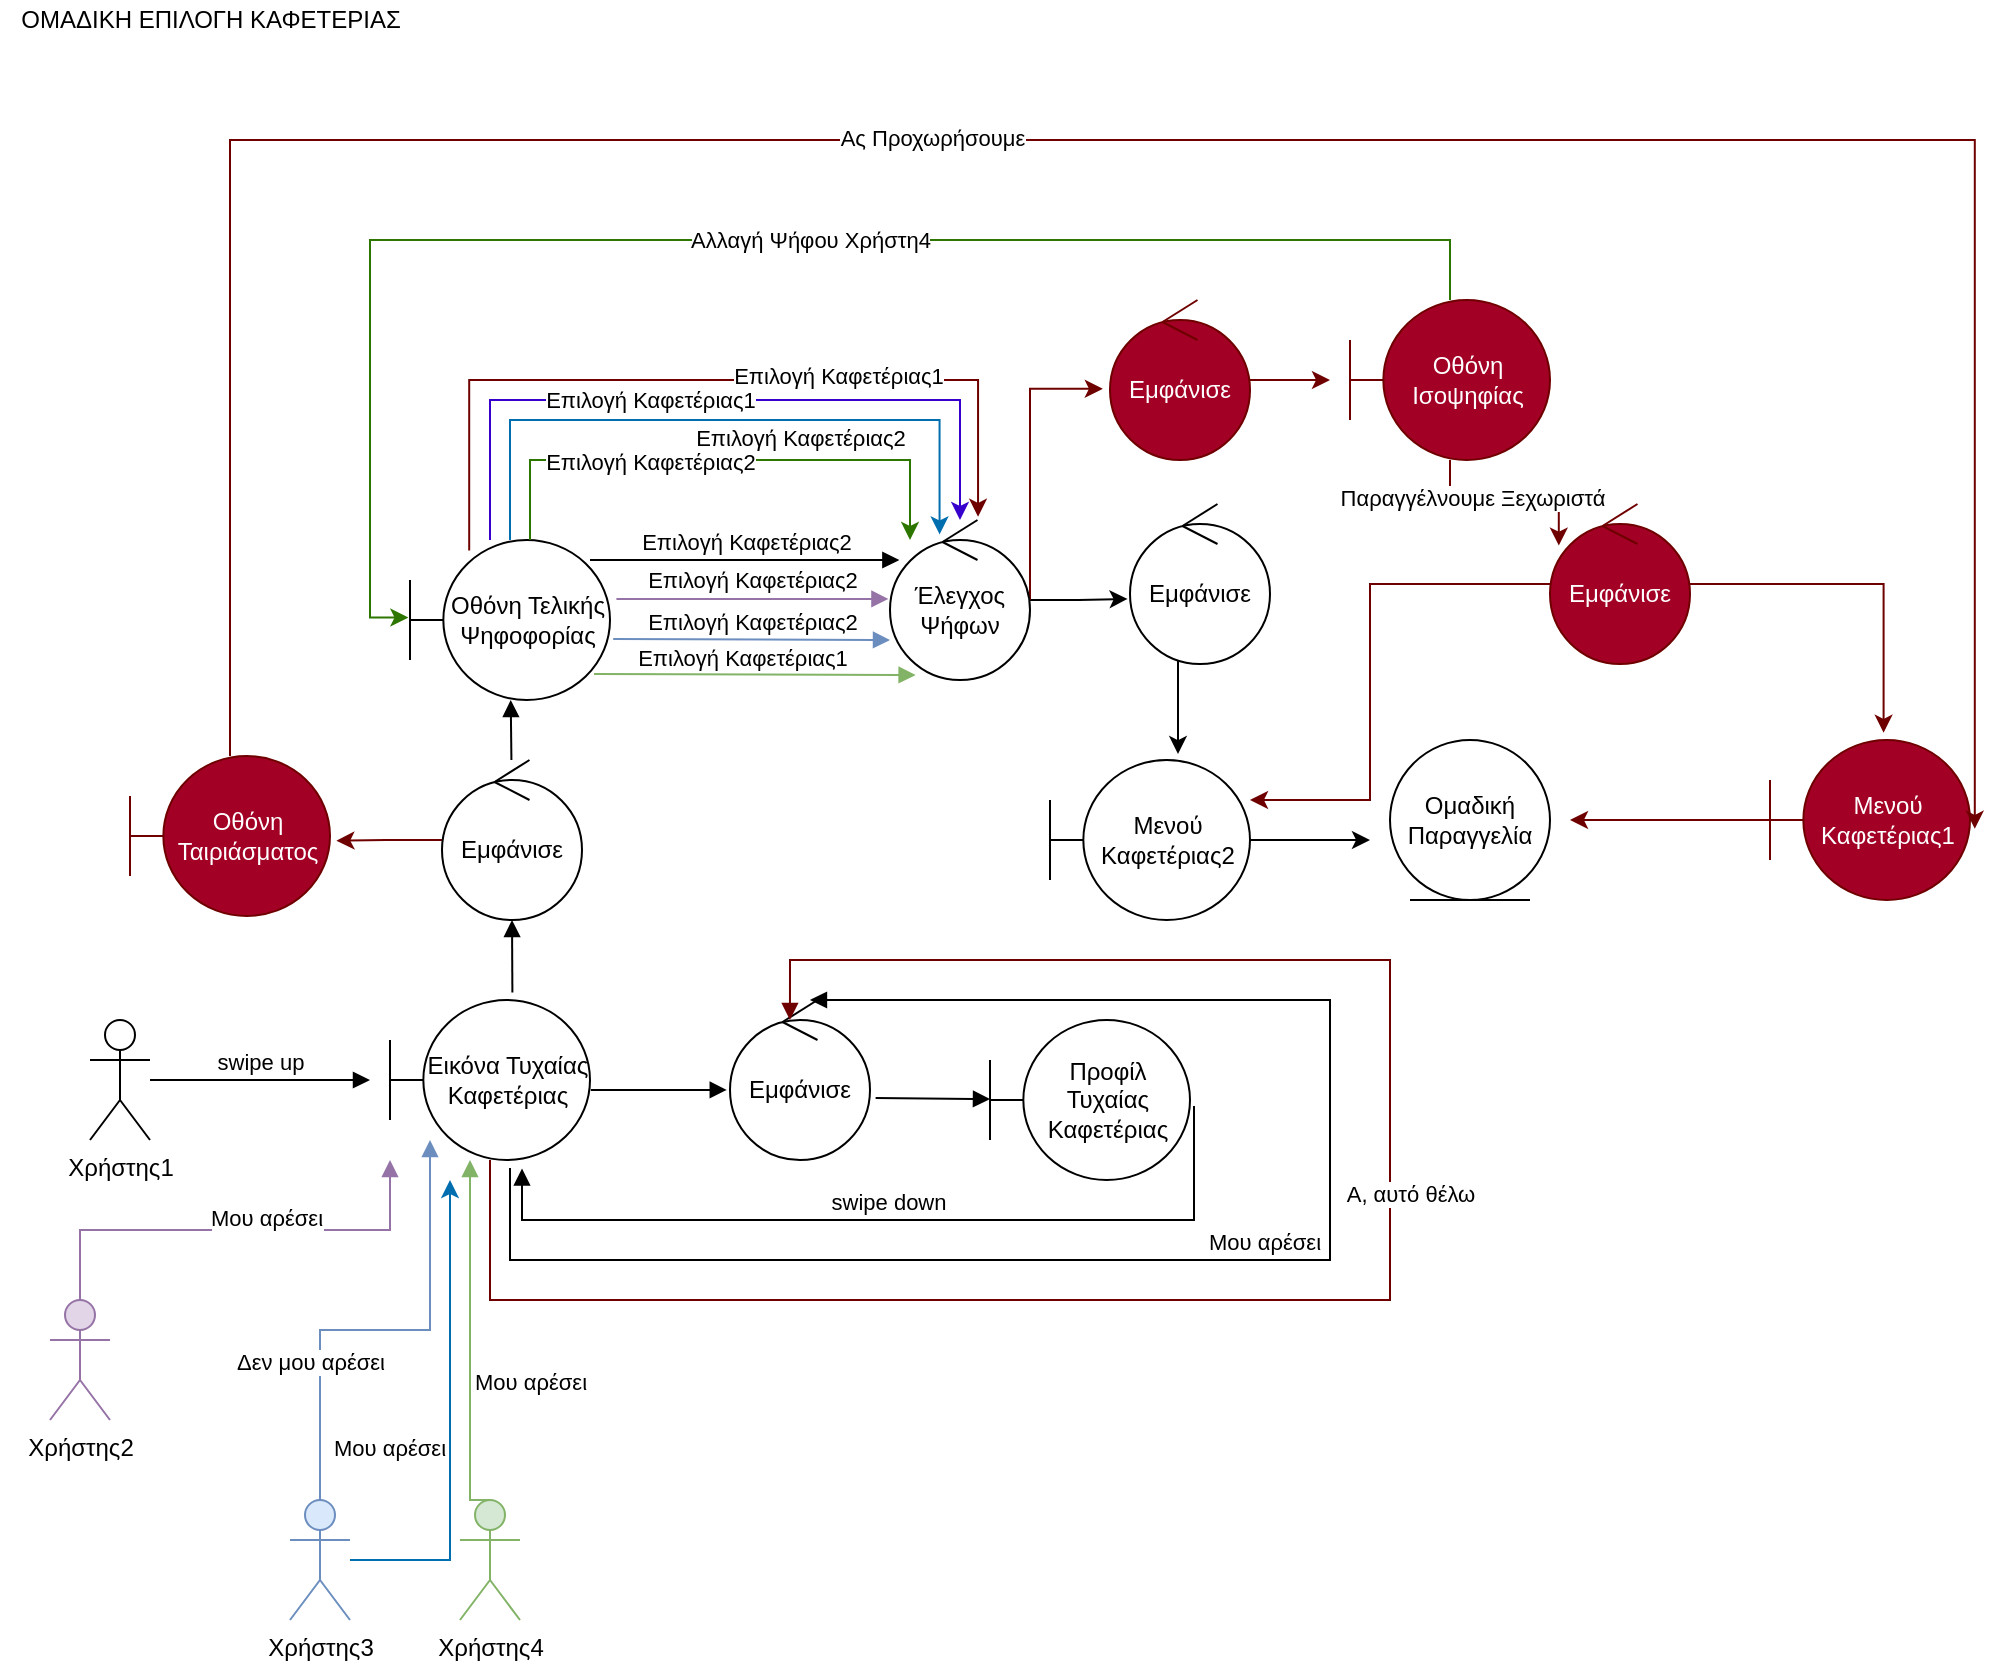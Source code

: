 <mxfile version="17.4.6" type="device"><diagram id="sohEPzr7x0A--G94VipT" name="Page-1"><mxGraphModel dx="1038" dy="1748" grid="1" gridSize="10" guides="1" tooltips="1" connect="1" arrows="1" fold="1" page="1" pageScale="1" pageWidth="827" pageHeight="1169" math="0" shadow="0"><root><mxCell id="0"/><mxCell id="1" parent="0"/><mxCell id="S0InMNupH9x94E-Wmlqe-1" value="ΟΜΑΔΙΚΗ ΕΠΙΛΟΓΗ ΚΑΦΕΤΕΡΙΑΣ" style="text;html=1;align=center;verticalAlign=middle;resizable=0;points=[];autosize=1;strokeColor=none;fillColor=none;" parent="1" vertex="1"><mxGeometry x="25" y="-190" width="210" height="20" as="geometry"/></mxCell><mxCell id="S0InMNupH9x94E-Wmlqe-2" value="Χρήστης1" style="shape=umlActor;verticalLabelPosition=bottom;verticalAlign=top;html=1;outlineConnect=0;" parent="1" vertex="1"><mxGeometry x="70" y="320" width="30" height="60" as="geometry"/></mxCell><mxCell id="S0InMNupH9x94E-Wmlqe-3" value="swipe up" style="html=1;verticalAlign=bottom;endArrow=block;rounded=0;" parent="1" source="S0InMNupH9x94E-Wmlqe-2" edge="1"><mxGeometry width="80" relative="1" as="geometry"><mxPoint x="370" y="500" as="sourcePoint"/><mxPoint x="210" y="350" as="targetPoint"/></mxGeometry></mxCell><mxCell id="S0InMNupH9x94E-Wmlqe-4" value="Εικόνα Τυχαίας Καφετέριας" style="shape=umlBoundary;whiteSpace=wrap;html=1;" parent="1" vertex="1"><mxGeometry x="220" y="310" width="100" height="80" as="geometry"/></mxCell><mxCell id="S0InMNupH9x94E-Wmlqe-5" value="Εμφάνισε" style="ellipse;shape=umlControl;whiteSpace=wrap;html=1;" parent="1" vertex="1"><mxGeometry x="390" y="310" width="70" height="80" as="geometry"/></mxCell><mxCell id="S0InMNupH9x94E-Wmlqe-6" value="" style="html=1;verticalAlign=bottom;endArrow=block;rounded=0;exitX=1.004;exitY=0.562;exitDx=0;exitDy=0;exitPerimeter=0;entryX=-0.023;entryY=0.562;entryDx=0;entryDy=0;entryPerimeter=0;" parent="1" source="S0InMNupH9x94E-Wmlqe-4" target="S0InMNupH9x94E-Wmlqe-5" edge="1"><mxGeometry width="80" relative="1" as="geometry"><mxPoint x="370" y="500" as="sourcePoint"/><mxPoint x="450" y="500" as="targetPoint"/></mxGeometry></mxCell><mxCell id="S0InMNupH9x94E-Wmlqe-9" value="Προφίλ Τυχαίας Καφετέριας" style="shape=umlBoundary;whiteSpace=wrap;html=1;" parent="1" vertex="1"><mxGeometry x="520" y="320" width="100" height="80" as="geometry"/></mxCell><mxCell id="S0InMNupH9x94E-Wmlqe-10" value="" style="html=1;verticalAlign=bottom;endArrow=block;rounded=0;exitX=1.04;exitY=0.613;exitDx=0;exitDy=0;exitPerimeter=0;" parent="1" source="S0InMNupH9x94E-Wmlqe-5" target="S0InMNupH9x94E-Wmlqe-9" edge="1"><mxGeometry width="80" relative="1" as="geometry"><mxPoint x="330.4" y="364.96" as="sourcePoint"/><mxPoint x="398.39" y="364.96" as="targetPoint"/></mxGeometry></mxCell><mxCell id="S0InMNupH9x94E-Wmlqe-11" value="swipe down" style="html=1;verticalAlign=bottom;endArrow=block;rounded=0;exitX=1.02;exitY=0.538;exitDx=0;exitDy=0;exitPerimeter=0;entryX=0.66;entryY=1.053;entryDx=0;entryDy=0;entryPerimeter=0;edgeStyle=orthogonalEdgeStyle;" parent="1" source="S0InMNupH9x94E-Wmlqe-9" target="S0InMNupH9x94E-Wmlqe-4" edge="1"><mxGeometry width="80" relative="1" as="geometry"><mxPoint x="370" y="490" as="sourcePoint"/><mxPoint x="450" y="490" as="targetPoint"/><Array as="points"><mxPoint x="622" y="420"/><mxPoint x="286" y="420"/></Array></mxGeometry></mxCell><mxCell id="S0InMNupH9x94E-Wmlqe-12" value="Μου αρέσει" style="html=1;verticalAlign=bottom;endArrow=block;rounded=0;edgeStyle=orthogonalEdgeStyle;entryX=0.571;entryY=0;entryDx=0;entryDy=0;entryPerimeter=0;" parent="1" target="S0InMNupH9x94E-Wmlqe-5" edge="1"><mxGeometry width="80" relative="1" as="geometry"><mxPoint x="280" y="394" as="sourcePoint"/><mxPoint x="680" y="320" as="targetPoint"/><Array as="points"><mxPoint x="280" y="394"/><mxPoint x="280" y="440"/><mxPoint x="690" y="440"/><mxPoint x="690" y="310"/></Array></mxGeometry></mxCell><mxCell id="S0InMNupH9x94E-Wmlqe-14" value="Χρήστης2" style="shape=umlActor;verticalLabelPosition=bottom;verticalAlign=top;html=1;fillColor=#e1d5e7;strokeColor=#9673a6;" parent="1" vertex="1"><mxGeometry x="50" y="460" width="30" height="60" as="geometry"/></mxCell><mxCell id="S0InMNupH9x94E-Wmlqe-64" style="edgeStyle=orthogonalEdgeStyle;rounded=0;orthogonalLoop=1;jettySize=auto;html=1;fillColor=#1ba1e2;strokeColor=#006EAF;" parent="1" source="S0InMNupH9x94E-Wmlqe-16" edge="1"><mxGeometry relative="1" as="geometry"><mxPoint x="250" y="400" as="targetPoint"/><Array as="points"><mxPoint x="250" y="590"/></Array></mxGeometry></mxCell><mxCell id="S0InMNupH9x94E-Wmlqe-16" value="Χρήστης3" style="shape=umlActor;verticalLabelPosition=bottom;verticalAlign=top;html=1;fillColor=#dae8fc;strokeColor=#6c8ebf;" parent="1" vertex="1"><mxGeometry x="170" y="560" width="30" height="60" as="geometry"/></mxCell><mxCell id="S0InMNupH9x94E-Wmlqe-17" value="Χρήστης4" style="shape=umlActor;verticalLabelPosition=bottom;verticalAlign=top;html=1;fillColor=#d5e8d4;strokeColor=#82b366;" parent="1" vertex="1"><mxGeometry x="255" y="560" width="30" height="60" as="geometry"/></mxCell><mxCell id="S0InMNupH9x94E-Wmlqe-18" value="Μου αρέσει" style="html=1;verticalAlign=bottom;endArrow=block;rounded=0;exitX=0.5;exitY=0;exitDx=0;exitDy=0;exitPerimeter=0;fillColor=#e1d5e7;strokeColor=#9673a6;edgeStyle=orthogonalEdgeStyle;" parent="1" source="S0InMNupH9x94E-Wmlqe-14" target="S0InMNupH9x94E-Wmlqe-4" edge="1"><mxGeometry x="0.136" y="-3" width="80" relative="1" as="geometry"><mxPoint x="370" y="480" as="sourcePoint"/><mxPoint x="450" y="480" as="targetPoint"/><Array as="points"><mxPoint x="65" y="425"/><mxPoint x="220" y="425"/></Array><mxPoint as="offset"/></mxGeometry></mxCell><mxCell id="S0InMNupH9x94E-Wmlqe-19" value="Δεν μου αρέσει" style="html=1;verticalAlign=bottom;endArrow=block;rounded=0;exitX=0.5;exitY=0;exitDx=0;exitDy=0;exitPerimeter=0;fillColor=#dae8fc;strokeColor=#6c8ebf;edgeStyle=orthogonalEdgeStyle;" parent="1" source="S0InMNupH9x94E-Wmlqe-16" edge="1"><mxGeometry x="-0.489" y="5" width="80" relative="1" as="geometry"><mxPoint x="370" y="480" as="sourcePoint"/><mxPoint x="240" y="380" as="targetPoint"/><Array as="points"><mxPoint x="185" y="475"/><mxPoint x="240" y="475"/></Array><mxPoint as="offset"/></mxGeometry></mxCell><mxCell id="S0InMNupH9x94E-Wmlqe-20" value="Μου αρέσει" style="html=1;verticalAlign=bottom;endArrow=block;rounded=0;exitX=0.5;exitY=0;exitDx=0;exitDy=0;exitPerimeter=0;fillColor=#d5e8d4;strokeColor=#82b366;edgeStyle=orthogonalEdgeStyle;" parent="1" source="S0InMNupH9x94E-Wmlqe-17" target="S0InMNupH9x94E-Wmlqe-4" edge="1"><mxGeometry x="-0.333" y="-30" width="80" relative="1" as="geometry"><mxPoint x="370" y="480" as="sourcePoint"/><mxPoint x="450" y="480" as="targetPoint"/><Array as="points"><mxPoint x="260" y="560"/></Array><mxPoint as="offset"/></mxGeometry></mxCell><mxCell id="S0InMNupH9x94E-Wmlqe-41" style="edgeStyle=elbowEdgeStyle;rounded=0;orthogonalLoop=1;jettySize=auto;html=1;entryX=0.629;entryY=-0.02;entryDx=0;entryDy=0;entryPerimeter=0;fillColor=#a20025;strokeColor=#6F0000;exitX=0.296;exitY=0.065;exitDx=0;exitDy=0;exitPerimeter=0;" parent="1" source="S0InMNupH9x94E-Wmlqe-21" target="S0InMNupH9x94E-Wmlqe-25" edge="1"><mxGeometry relative="1" as="geometry"><mxPoint x="480" y="-50" as="targetPoint"/><Array as="points"><mxPoint x="260"/></Array></mxGeometry></mxCell><mxCell id="S0InMNupH9x94E-Wmlqe-42" value="Επιλογή Καφετέριας1" style="edgeLabel;html=1;align=center;verticalAlign=middle;resizable=0;points=[];" parent="S0InMNupH9x94E-Wmlqe-41" vertex="1" connectable="0"><mxGeometry x="0.84" y="2" relative="1" as="geometry"><mxPoint x="-72" y="-38" as="offset"/></mxGeometry></mxCell><mxCell id="S0InMNupH9x94E-Wmlqe-21" value="Οθόνη Τελικής Ψηφοφορίας" style="shape=umlBoundary;whiteSpace=wrap;html=1;" parent="1" vertex="1"><mxGeometry x="230" y="80" width="100" height="80" as="geometry"/></mxCell><mxCell id="S0InMNupH9x94E-Wmlqe-67" style="edgeStyle=orthogonalEdgeStyle;rounded=0;orthogonalLoop=1;jettySize=auto;html=1;entryX=1.032;entryY=0.53;entryDx=0;entryDy=0;entryPerimeter=0;fillColor=#a20025;strokeColor=#6F0000;" parent="1" source="S0InMNupH9x94E-Wmlqe-22" target="S0InMNupH9x94E-Wmlqe-66" edge="1"><mxGeometry relative="1" as="geometry"/></mxCell><mxCell id="S0InMNupH9x94E-Wmlqe-22" value="Εμφάνισε" style="ellipse;shape=umlControl;whiteSpace=wrap;html=1;" parent="1" vertex="1"><mxGeometry x="246" y="190" width="70" height="80" as="geometry"/></mxCell><mxCell id="S0InMNupH9x94E-Wmlqe-23" value="" style="html=1;verticalAlign=bottom;endArrow=block;rounded=0;exitX=0.612;exitY=-0.047;exitDx=0;exitDy=0;exitPerimeter=0;" parent="1" source="S0InMNupH9x94E-Wmlqe-4" target="S0InMNupH9x94E-Wmlqe-22" edge="1"><mxGeometry width="80" relative="1" as="geometry"><mxPoint x="370" y="280" as="sourcePoint"/><mxPoint x="450" y="280" as="targetPoint"/></mxGeometry></mxCell><mxCell id="S0InMNupH9x94E-Wmlqe-24" value="" style="html=1;verticalAlign=bottom;endArrow=block;rounded=0;" parent="1" source="S0InMNupH9x94E-Wmlqe-22" target="S0InMNupH9x94E-Wmlqe-21" edge="1"><mxGeometry width="80" relative="1" as="geometry"><mxPoint x="280" y="180" as="sourcePoint"/><mxPoint x="450" y="280" as="targetPoint"/></mxGeometry></mxCell><mxCell id="S0InMNupH9x94E-Wmlqe-34" style="edgeStyle=elbowEdgeStyle;rounded=0;orthogonalLoop=1;jettySize=auto;html=1;entryX=-0.017;entryY=0.593;entryDx=0;entryDy=0;entryPerimeter=0;" parent="1" source="S0InMNupH9x94E-Wmlqe-25" target="S0InMNupH9x94E-Wmlqe-33" edge="1"><mxGeometry relative="1" as="geometry"/></mxCell><mxCell id="S0InMNupH9x94E-Wmlqe-50" style="edgeStyle=orthogonalEdgeStyle;rounded=0;orthogonalLoop=1;jettySize=auto;html=1;entryX=-0.051;entryY=0.555;entryDx=0;entryDy=0;entryPerimeter=0;fillColor=#a20025;strokeColor=#6F0000;" parent="1" source="S0InMNupH9x94E-Wmlqe-25" target="S0InMNupH9x94E-Wmlqe-49" edge="1"><mxGeometry relative="1" as="geometry"><Array as="points"><mxPoint x="540" y="4"/></Array></mxGeometry></mxCell><mxCell id="S0InMNupH9x94E-Wmlqe-25" value="Έλεγχος Ψήφων" style="ellipse;shape=umlControl;whiteSpace=wrap;html=1;" parent="1" vertex="1"><mxGeometry x="470" y="70" width="70" height="80" as="geometry"/></mxCell><mxCell id="S0InMNupH9x94E-Wmlqe-29" value="Επιλογή Καφετέριας2" style="html=1;verticalAlign=bottom;endArrow=block;rounded=0;entryX=0;entryY=0.75;entryDx=0;entryDy=0;entryPerimeter=0;fillColor=#dae8fc;strokeColor=#6c8ebf;exitX=1.016;exitY=0.618;exitDx=0;exitDy=0;exitPerimeter=0;" parent="1" source="S0InMNupH9x94E-Wmlqe-21" target="S0InMNupH9x94E-Wmlqe-25" edge="1"><mxGeometry width="80" relative="1" as="geometry"><mxPoint x="340" y="130" as="sourcePoint"/><mxPoint x="450" y="280" as="targetPoint"/></mxGeometry></mxCell><mxCell id="S0InMNupH9x94E-Wmlqe-30" value="Επιλογή Καφετέριας2" style="html=1;verticalAlign=bottom;endArrow=block;rounded=0;entryX=-0.011;entryY=0.493;entryDx=0;entryDy=0;entryPerimeter=0;fillColor=#e1d5e7;strokeColor=#9673a6;exitX=1.032;exitY=0.368;exitDx=0;exitDy=0;exitPerimeter=0;" parent="1" source="S0InMNupH9x94E-Wmlqe-21" target="S0InMNupH9x94E-Wmlqe-25" edge="1"><mxGeometry width="80" relative="1" as="geometry"><mxPoint x="340" y="109.5" as="sourcePoint"/><mxPoint x="460" y="109.5" as="targetPoint"/></mxGeometry></mxCell><mxCell id="S0InMNupH9x94E-Wmlqe-31" value="Επιλογή Καφετέριας2" style="html=1;verticalAlign=bottom;endArrow=block;rounded=0;edgeStyle=elbowEdgeStyle;" parent="1" target="S0InMNupH9x94E-Wmlqe-25" edge="1"><mxGeometry width="80" relative="1" as="geometry"><mxPoint x="320" y="90" as="sourcePoint"/><mxPoint x="440" y="90" as="targetPoint"/><Array as="points"><mxPoint x="450" y="90"/></Array></mxGeometry></mxCell><mxCell id="S0InMNupH9x94E-Wmlqe-32" value="Επιλογή Καφετέριας1" style="html=1;verticalAlign=bottom;endArrow=block;rounded=0;fillColor=#d5e8d4;strokeColor=#82b366;edgeStyle=elbowEdgeStyle;elbow=vertical;exitX=0.92;exitY=0.838;exitDx=0;exitDy=0;exitPerimeter=0;entryX=0.183;entryY=0.973;entryDx=0;entryDy=0;entryPerimeter=0;" parent="1" source="S0InMNupH9x94E-Wmlqe-21" target="S0InMNupH9x94E-Wmlqe-25" edge="1"><mxGeometry x="-0.081" width="80" relative="1" as="geometry"><mxPoint x="330" y="149" as="sourcePoint"/><mxPoint x="490" y="147" as="targetPoint"/><mxPoint as="offset"/></mxGeometry></mxCell><mxCell id="S0InMNupH9x94E-Wmlqe-37" style="edgeStyle=elbowEdgeStyle;rounded=0;orthogonalLoop=1;jettySize=auto;html=1;entryX=0.64;entryY=-0.037;entryDx=0;entryDy=0;entryPerimeter=0;" parent="1" source="S0InMNupH9x94E-Wmlqe-33" target="S0InMNupH9x94E-Wmlqe-36" edge="1"><mxGeometry relative="1" as="geometry"/></mxCell><mxCell id="S0InMNupH9x94E-Wmlqe-33" value="Εμφάνισε" style="ellipse;shape=umlControl;whiteSpace=wrap;html=1;" parent="1" vertex="1"><mxGeometry x="590" y="62" width="70" height="80" as="geometry"/></mxCell><mxCell id="S0InMNupH9x94E-Wmlqe-39" style="edgeStyle=elbowEdgeStyle;rounded=0;orthogonalLoop=1;jettySize=auto;html=1;" parent="1" source="S0InMNupH9x94E-Wmlqe-36" edge="1"><mxGeometry relative="1" as="geometry"><mxPoint x="710" y="230" as="targetPoint"/></mxGeometry></mxCell><mxCell id="S0InMNupH9x94E-Wmlqe-36" value="Μενού Καφετέριας2" style="shape=umlBoundary;whiteSpace=wrap;html=1;" parent="1" vertex="1"><mxGeometry x="550" y="190" width="100" height="80" as="geometry"/></mxCell><mxCell id="S0InMNupH9x94E-Wmlqe-38" value="Ομαδική Παραγγελία" style="ellipse;shape=umlEntity;whiteSpace=wrap;html=1;" parent="1" vertex="1"><mxGeometry x="720" y="180" width="80" height="80" as="geometry"/></mxCell><mxCell id="S0InMNupH9x94E-Wmlqe-40" value="A, αυτό θέλω" style="html=1;verticalAlign=bottom;endArrow=block;rounded=0;edgeStyle=orthogonalEdgeStyle;entryX=0.571;entryY=0;entryDx=0;entryDy=0;entryPerimeter=0;fillColor=#a20025;strokeColor=#6F0000;exitX=0.5;exitY=1;exitDx=0;exitDy=0;exitPerimeter=0;" parent="1" source="S0InMNupH9x94E-Wmlqe-4" edge="1"><mxGeometry x="0.107" y="-10" width="80" relative="1" as="geometry"><mxPoint x="270" y="404" as="sourcePoint"/><mxPoint x="419.97" y="320" as="targetPoint"/><Array as="points"><mxPoint x="270" y="460"/><mxPoint x="720" y="460"/><mxPoint x="720" y="290"/><mxPoint x="420" y="290"/></Array><mxPoint as="offset"/></mxGeometry></mxCell><mxCell id="S0InMNupH9x94E-Wmlqe-43" style="edgeStyle=elbowEdgeStyle;rounded=0;orthogonalLoop=1;jettySize=auto;html=1;fillColor=#6a00ff;strokeColor=#3700CC;exitX=0.4;exitY=0;exitDx=0;exitDy=0;exitPerimeter=0;" parent="1" source="S0InMNupH9x94E-Wmlqe-21" target="S0InMNupH9x94E-Wmlqe-25" edge="1"><mxGeometry relative="1" as="geometry"><mxPoint x="524.03" y="30.0" as="targetPoint"/><mxPoint x="270" y="41.6" as="sourcePoint"/><Array as="points"><mxPoint x="390" y="10"/></Array></mxGeometry></mxCell><mxCell id="S0InMNupH9x94E-Wmlqe-44" value="Επιλογή Καφετέριας1" style="edgeLabel;html=1;align=center;verticalAlign=middle;resizable=0;points=[];" parent="S0InMNupH9x94E-Wmlqe-43" vertex="1" connectable="0"><mxGeometry x="0.84" y="2" relative="1" as="geometry"><mxPoint x="-157" y="-31" as="offset"/></mxGeometry></mxCell><mxCell id="S0InMNupH9x94E-Wmlqe-45" style="edgeStyle=elbowEdgeStyle;rounded=0;orthogonalLoop=1;jettySize=auto;html=1;fillColor=#1ba1e2;strokeColor=#006EAF;entryX=0.354;entryY=0.09;entryDx=0;entryDy=0;entryPerimeter=0;exitX=0.5;exitY=0;exitDx=0;exitDy=0;exitPerimeter=0;" parent="1" source="S0InMNupH9x94E-Wmlqe-21" target="S0InMNupH9x94E-Wmlqe-25" edge="1"><mxGeometry relative="1" as="geometry"><mxPoint x="540.03" y="50.0" as="targetPoint"/><mxPoint x="290" y="60" as="sourcePoint"/><Array as="points"><mxPoint x="360" y="20"/><mxPoint x="340" y="30"/><mxPoint x="360" y="70"/><mxPoint x="380" y="50"/><mxPoint x="400" y="30"/><mxPoint x="470" y="40"/><mxPoint x="280" y="50"/></Array></mxGeometry></mxCell><mxCell id="S0InMNupH9x94E-Wmlqe-46" value="Επιλογή Καφετέριας2" style="edgeLabel;html=1;align=center;verticalAlign=middle;resizable=0;points=[];" parent="S0InMNupH9x94E-Wmlqe-45" vertex="1" connectable="0"><mxGeometry x="0.84" y="2" relative="1" as="geometry"><mxPoint x="-72" y="-22" as="offset"/></mxGeometry></mxCell><mxCell id="S0InMNupH9x94E-Wmlqe-47" style="edgeStyle=orthogonalEdgeStyle;rounded=0;orthogonalLoop=1;jettySize=auto;html=1;fillColor=#60a917;strokeColor=#2D7600;" parent="1" source="S0InMNupH9x94E-Wmlqe-21" edge="1"><mxGeometry relative="1" as="geometry"><mxPoint x="480" y="80" as="targetPoint"/><mxPoint x="290" y="110" as="sourcePoint"/><Array as="points"><mxPoint x="290" y="40"/><mxPoint x="480" y="40"/><mxPoint x="480" y="80"/></Array></mxGeometry></mxCell><mxCell id="S0InMNupH9x94E-Wmlqe-48" value="Επιλογή Καφετέριας2" style="edgeLabel;html=1;align=center;verticalAlign=middle;resizable=0;points=[];" parent="S0InMNupH9x94E-Wmlqe-47" vertex="1" connectable="0"><mxGeometry x="0.84" y="2" relative="1" as="geometry"><mxPoint x="-132" y="-18" as="offset"/></mxGeometry></mxCell><mxCell id="S0InMNupH9x94E-Wmlqe-52" style="edgeStyle=orthogonalEdgeStyle;rounded=0;orthogonalLoop=1;jettySize=auto;html=1;fillColor=#a20025;strokeColor=#6F0000;" parent="1" source="S0InMNupH9x94E-Wmlqe-49" edge="1"><mxGeometry relative="1" as="geometry"><mxPoint x="690" as="targetPoint"/></mxGeometry></mxCell><mxCell id="S0InMNupH9x94E-Wmlqe-49" value="Εμφάνισε" style="ellipse;shape=umlControl;whiteSpace=wrap;html=1;fillColor=#a20025;fontColor=#ffffff;strokeColor=#6F0000;" parent="1" vertex="1"><mxGeometry x="580" y="-40" width="70" height="80" as="geometry"/></mxCell><mxCell id="S0InMNupH9x94E-Wmlqe-53" style="edgeStyle=orthogonalEdgeStyle;rounded=0;orthogonalLoop=1;jettySize=auto;html=1;entryX=-0.008;entryY=0.485;entryDx=0;entryDy=0;entryPerimeter=0;fillColor=#60a917;strokeColor=#2D7600;" parent="1" source="S0InMNupH9x94E-Wmlqe-51" target="S0InMNupH9x94E-Wmlqe-21" edge="1"><mxGeometry relative="1" as="geometry"><Array as="points"><mxPoint x="750" y="-70"/><mxPoint x="210" y="-70"/><mxPoint x="210" y="119"/></Array></mxGeometry></mxCell><mxCell id="S0InMNupH9x94E-Wmlqe-59" style="edgeStyle=orthogonalEdgeStyle;rounded=0;orthogonalLoop=1;jettySize=auto;html=1;entryX=0.063;entryY=0.26;entryDx=0;entryDy=0;entryPerimeter=0;fillColor=#a20025;strokeColor=#6F0000;" parent="1" source="S0InMNupH9x94E-Wmlqe-51" target="S0InMNupH9x94E-Wmlqe-57" edge="1"><mxGeometry relative="1" as="geometry"/></mxCell><mxCell id="S0InMNupH9x94E-Wmlqe-60" value="Παραγγέλνουμε Ξεχωριστά" style="edgeLabel;html=1;align=center;verticalAlign=middle;resizable=0;points=[];" parent="S0InMNupH9x94E-Wmlqe-59" vertex="1" connectable="0"><mxGeometry x="-0.362" y="1" relative="1" as="geometry"><mxPoint as="offset"/></mxGeometry></mxCell><mxCell id="S0InMNupH9x94E-Wmlqe-51" value="Οθόνη Ισοψηφίας" style="shape=umlBoundary;whiteSpace=wrap;html=1;fillColor=#a20025;fontColor=#ffffff;strokeColor=#6F0000;" parent="1" vertex="1"><mxGeometry x="700" y="-40" width="100" height="80" as="geometry"/></mxCell><mxCell id="S0InMNupH9x94E-Wmlqe-54" value="Αλλαγή Ψήφου Χρήστη4" style="edgeLabel;html=1;align=center;verticalAlign=middle;resizable=0;points=[];" parent="1" vertex="1" connectable="0"><mxGeometry x="430" y="-90.0" as="geometry"><mxPoint y="20" as="offset"/></mxGeometry></mxCell><mxCell id="S0InMNupH9x94E-Wmlqe-58" style="edgeStyle=orthogonalEdgeStyle;rounded=0;orthogonalLoop=1;jettySize=auto;html=1;entryX=1;entryY=0.25;entryDx=0;entryDy=0;entryPerimeter=0;fillColor=#a20025;strokeColor=#6F0000;" parent="1" source="S0InMNupH9x94E-Wmlqe-57" target="S0InMNupH9x94E-Wmlqe-36" edge="1"><mxGeometry relative="1" as="geometry"><Array as="points"><mxPoint x="710" y="102"/><mxPoint x="710" y="210"/></Array></mxGeometry></mxCell><mxCell id="S0InMNupH9x94E-Wmlqe-63" style="edgeStyle=orthogonalEdgeStyle;rounded=0;orthogonalLoop=1;jettySize=auto;html=1;entryX=0.568;entryY=-0.045;entryDx=0;entryDy=0;entryPerimeter=0;fillColor=#a20025;strokeColor=#6F0000;" parent="1" source="S0InMNupH9x94E-Wmlqe-57" target="S0InMNupH9x94E-Wmlqe-61" edge="1"><mxGeometry relative="1" as="geometry"/></mxCell><mxCell id="S0InMNupH9x94E-Wmlqe-57" value="Εμφάνισε" style="ellipse;shape=umlControl;whiteSpace=wrap;html=1;fillColor=#a20025;fontColor=#ffffff;strokeColor=#6F0000;" parent="1" vertex="1"><mxGeometry x="800" y="62" width="70" height="80" as="geometry"/></mxCell><mxCell id="S0InMNupH9x94E-Wmlqe-62" style="edgeStyle=orthogonalEdgeStyle;rounded=0;orthogonalLoop=1;jettySize=auto;html=1;fillColor=#a20025;strokeColor=#6F0000;" parent="1" source="S0InMNupH9x94E-Wmlqe-61" edge="1"><mxGeometry relative="1" as="geometry"><mxPoint x="810" y="220" as="targetPoint"/></mxGeometry></mxCell><mxCell id="S0InMNupH9x94E-Wmlqe-61" value="Μενού Καφετέριας1" style="shape=umlBoundary;whiteSpace=wrap;html=1;fillColor=#a20025;fontColor=#ffffff;strokeColor=#6F0000;" parent="1" vertex="1"><mxGeometry x="910" y="180" width="100" height="80" as="geometry"/></mxCell><mxCell id="S0InMNupH9x94E-Wmlqe-65" value="&lt;span style=&quot;color: rgb(0, 0, 0); font-family: helvetica; font-size: 11px; font-style: normal; font-weight: 400; letter-spacing: normal; text-align: center; text-indent: 0px; text-transform: none; word-spacing: 0px; background-color: rgb(255, 255, 255); display: inline; float: none;&quot;&gt;Μου αρέσει&lt;/span&gt;" style="text;whiteSpace=wrap;html=1;" parent="1" vertex="1"><mxGeometry x="190" y="520" width="80" height="30" as="geometry"/></mxCell><mxCell id="S0InMNupH9x94E-Wmlqe-68" style="edgeStyle=orthogonalEdgeStyle;rounded=0;orthogonalLoop=1;jettySize=auto;html=1;entryX=1.024;entryY=0.555;entryDx=0;entryDy=0;entryPerimeter=0;fillColor=#a20025;strokeColor=#6F0000;" parent="1" source="S0InMNupH9x94E-Wmlqe-66" target="S0InMNupH9x94E-Wmlqe-61" edge="1"><mxGeometry relative="1" as="geometry"><Array as="points"><mxPoint x="140" y="-120"/><mxPoint x="1012" y="-120"/></Array></mxGeometry></mxCell><mxCell id="S0InMNupH9x94E-Wmlqe-69" value="Ας Προχωρήσουμε" style="edgeLabel;html=1;align=center;verticalAlign=middle;resizable=0;points=[];" parent="S0InMNupH9x94E-Wmlqe-68" vertex="1" connectable="0"><mxGeometry x="-0.136" y="1" relative="1" as="geometry"><mxPoint as="offset"/></mxGeometry></mxCell><mxCell id="S0InMNupH9x94E-Wmlqe-66" value="Οθόνη Ταιριάσματος" style="shape=umlBoundary;whiteSpace=wrap;html=1;fillColor=#a20025;fontColor=#ffffff;strokeColor=#6F0000;" parent="1" vertex="1"><mxGeometry x="90" y="188" width="100" height="80" as="geometry"/></mxCell></root></mxGraphModel></diagram></mxfile>